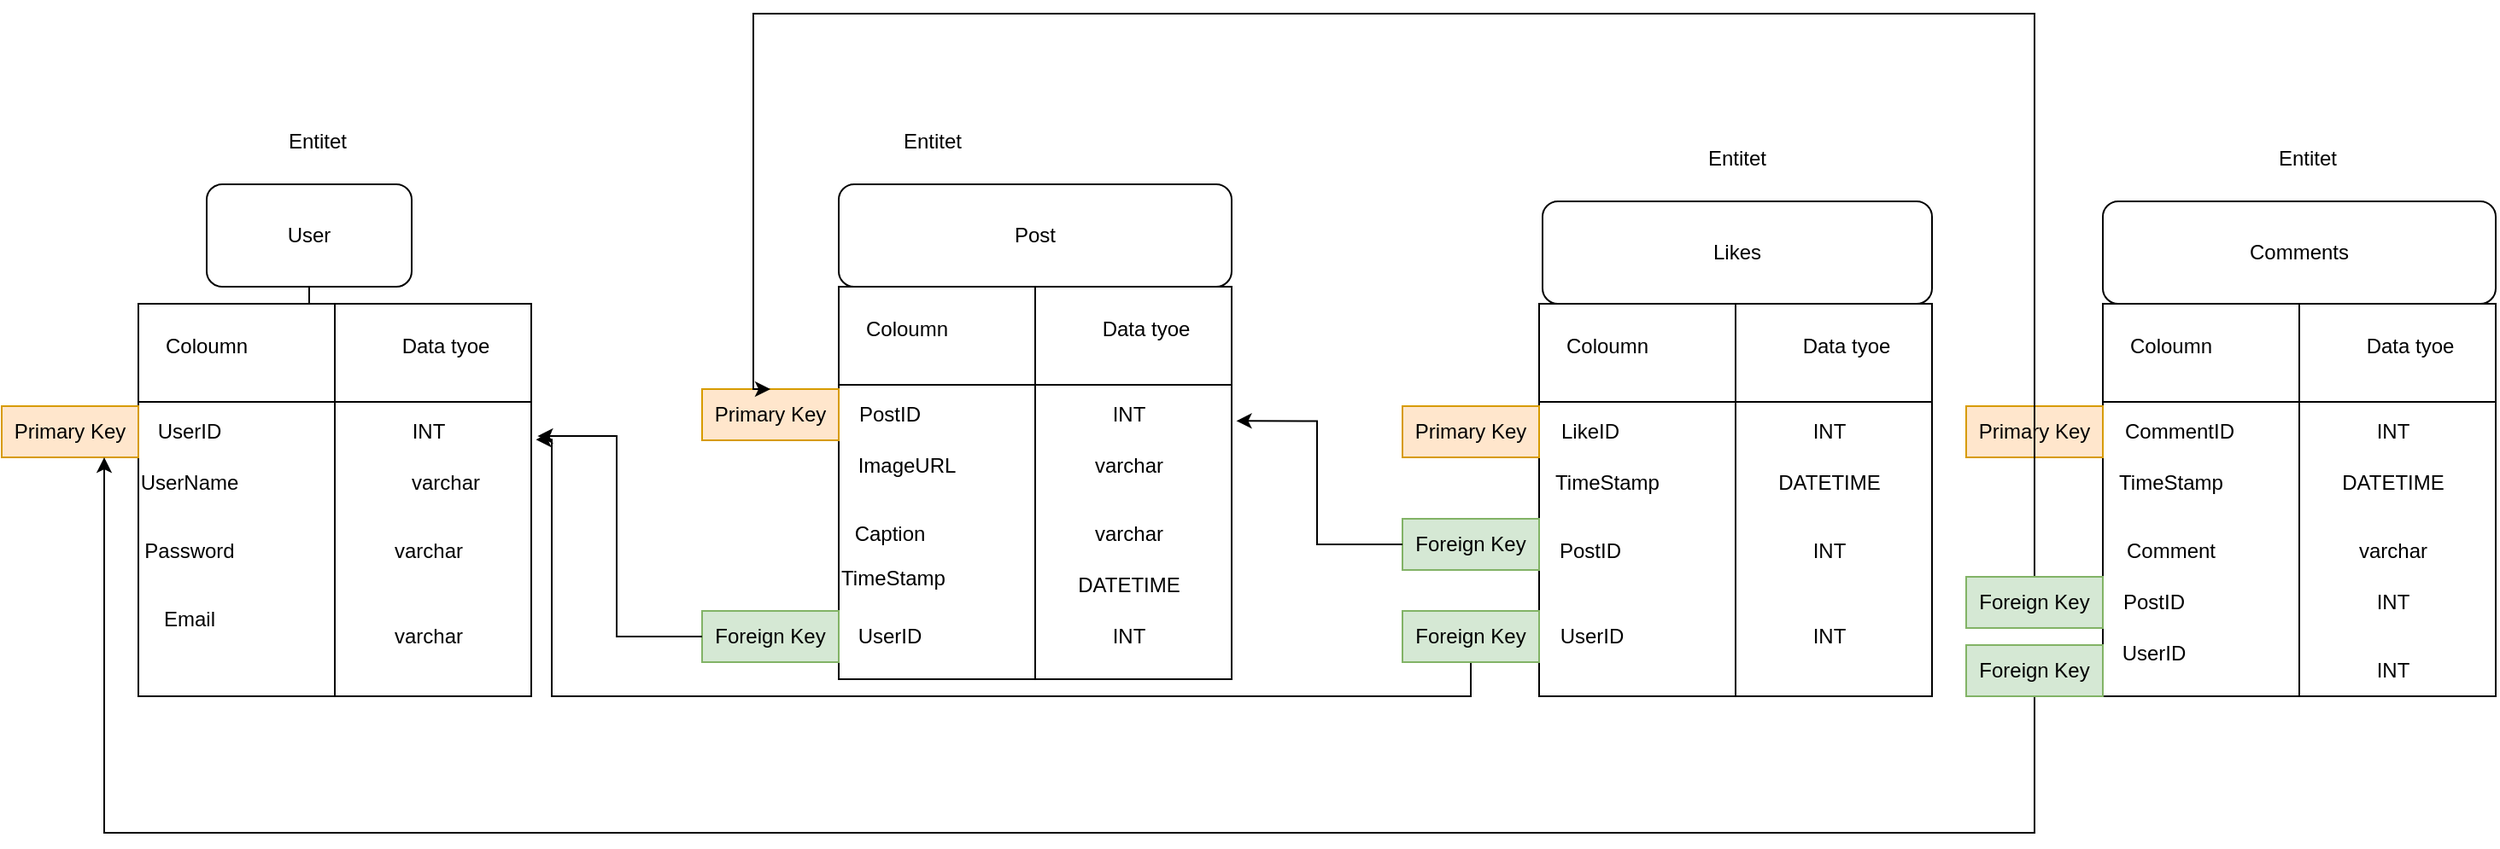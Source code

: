 <mxfile version="23.1.1" type="device">
  <diagram name="Page-1" id="SA7xT0jo5-ZdaURHrbne">
    <mxGraphModel dx="1224" dy="857" grid="1" gridSize="10" guides="1" tooltips="1" connect="1" arrows="1" fold="1" page="1" pageScale="1" pageWidth="700" pageHeight="1000" math="0" shadow="0">
      <root>
        <mxCell id="0" />
        <mxCell id="1" parent="0" />
        <mxCell id="wwdXK-FTFWoabDsp9E3r-19" value="" style="edgeStyle=orthogonalEdgeStyle;rounded=0;orthogonalLoop=1;jettySize=auto;html=1;" edge="1" parent="1" source="wwdXK-FTFWoabDsp9E3r-3" target="wwdXK-FTFWoabDsp9E3r-17">
          <mxGeometry relative="1" as="geometry" />
        </mxCell>
        <mxCell id="wwdXK-FTFWoabDsp9E3r-3" value="User" style="rounded=1;whiteSpace=wrap;html=1;" vertex="1" parent="1">
          <mxGeometry x="20" y="370" width="120" height="60" as="geometry" />
        </mxCell>
        <mxCell id="wwdXK-FTFWoabDsp9E3r-5" value="Entitet" style="text;html=1;strokeColor=none;fillColor=none;align=center;verticalAlign=middle;whiteSpace=wrap;rounded=0;" vertex="1" parent="1">
          <mxGeometry x="30" y="320" width="110" height="50" as="geometry" />
        </mxCell>
        <mxCell id="wwdXK-FTFWoabDsp9E3r-8" value="Post" style="rounded=1;whiteSpace=wrap;html=1;" vertex="1" parent="1">
          <mxGeometry x="390" y="370" width="230" height="60" as="geometry" />
        </mxCell>
        <mxCell id="wwdXK-FTFWoabDsp9E3r-9" value="Entitet" style="text;html=1;strokeColor=none;fillColor=none;align=center;verticalAlign=middle;whiteSpace=wrap;rounded=0;" vertex="1" parent="1">
          <mxGeometry x="390" y="320" width="110" height="50" as="geometry" />
        </mxCell>
        <mxCell id="wwdXK-FTFWoabDsp9E3r-10" value="Likes" style="rounded=1;whiteSpace=wrap;html=1;" vertex="1" parent="1">
          <mxGeometry x="802" y="380" width="228" height="60" as="geometry" />
        </mxCell>
        <mxCell id="wwdXK-FTFWoabDsp9E3r-11" value="Entitet" style="text;html=1;strokeColor=none;fillColor=none;align=center;verticalAlign=middle;whiteSpace=wrap;rounded=0;" vertex="1" parent="1">
          <mxGeometry x="861" y="330" width="110" height="50" as="geometry" />
        </mxCell>
        <mxCell id="wwdXK-FTFWoabDsp9E3r-12" value="Comments" style="rounded=1;whiteSpace=wrap;html=1;" vertex="1" parent="1">
          <mxGeometry x="1130" y="380" width="230" height="60" as="geometry" />
        </mxCell>
        <mxCell id="wwdXK-FTFWoabDsp9E3r-13" value="Entitet" style="text;html=1;strokeColor=none;fillColor=none;align=center;verticalAlign=middle;whiteSpace=wrap;rounded=0;" vertex="1" parent="1">
          <mxGeometry x="1140" y="330" width="220" height="50" as="geometry" />
        </mxCell>
        <mxCell id="wwdXK-FTFWoabDsp9E3r-14" value="" style="whiteSpace=wrap;html=1;aspect=fixed;" vertex="1" parent="1">
          <mxGeometry x="-20" y="440" width="230" height="230" as="geometry" />
        </mxCell>
        <mxCell id="wwdXK-FTFWoabDsp9E3r-15" value="UserID" style="text;html=1;strokeColor=none;fillColor=none;align=center;verticalAlign=middle;whiteSpace=wrap;rounded=0;" vertex="1" parent="1">
          <mxGeometry x="-20" y="500" width="60" height="30" as="geometry" />
        </mxCell>
        <mxCell id="wwdXK-FTFWoabDsp9E3r-17" value="Coloumn" style="text;html=1;strokeColor=none;fillColor=none;align=center;verticalAlign=middle;whiteSpace=wrap;rounded=0;" vertex="1" parent="1">
          <mxGeometry x="-10" y="450" width="60" height="30" as="geometry" />
        </mxCell>
        <mxCell id="wwdXK-FTFWoabDsp9E3r-18" value="Data tyoe" style="text;html=1;strokeColor=none;fillColor=none;align=center;verticalAlign=middle;whiteSpace=wrap;rounded=0;" vertex="1" parent="1">
          <mxGeometry x="130" y="450" width="60" height="30" as="geometry" />
        </mxCell>
        <mxCell id="wwdXK-FTFWoabDsp9E3r-20" value="" style="endArrow=none;html=1;rounded=0;entryX=0.5;entryY=0;entryDx=0;entryDy=0;exitX=0.5;exitY=1;exitDx=0;exitDy=0;" edge="1" parent="1" source="wwdXK-FTFWoabDsp9E3r-14" target="wwdXK-FTFWoabDsp9E3r-14">
          <mxGeometry width="50" height="50" relative="1" as="geometry">
            <mxPoint x="40" y="550" as="sourcePoint" />
            <mxPoint x="90" y="500" as="targetPoint" />
          </mxGeometry>
        </mxCell>
        <mxCell id="wwdXK-FTFWoabDsp9E3r-22" value="" style="endArrow=none;html=1;rounded=0;exitX=0;exitY=0.25;exitDx=0;exitDy=0;entryX=1;entryY=0.25;entryDx=0;entryDy=0;" edge="1" parent="1" source="wwdXK-FTFWoabDsp9E3r-14" target="wwdXK-FTFWoabDsp9E3r-14">
          <mxGeometry width="50" height="50" relative="1" as="geometry">
            <mxPoint x="40" y="550" as="sourcePoint" />
            <mxPoint x="90" y="500" as="targetPoint" />
          </mxGeometry>
        </mxCell>
        <mxCell id="wwdXK-FTFWoabDsp9E3r-23" value="INT" style="text;html=1;strokeColor=none;fillColor=none;align=center;verticalAlign=middle;whiteSpace=wrap;rounded=0;" vertex="1" parent="1">
          <mxGeometry x="120" y="500" width="60" height="30" as="geometry" />
        </mxCell>
        <mxCell id="wwdXK-FTFWoabDsp9E3r-24" value="Primary Key" style="text;html=1;strokeColor=#d79b00;fillColor=#ffe6cc;align=center;verticalAlign=middle;whiteSpace=wrap;rounded=0;" vertex="1" parent="1">
          <mxGeometry x="-100" y="500" width="80" height="30" as="geometry" />
        </mxCell>
        <mxCell id="wwdXK-FTFWoabDsp9E3r-25" value="UserName" style="text;html=1;strokeColor=none;fillColor=none;align=center;verticalAlign=middle;whiteSpace=wrap;rounded=0;" vertex="1" parent="1">
          <mxGeometry x="-20" y="530" width="60" height="30" as="geometry" />
        </mxCell>
        <mxCell id="wwdXK-FTFWoabDsp9E3r-26" value="varchar" style="text;html=1;strokeColor=none;fillColor=none;align=center;verticalAlign=middle;whiteSpace=wrap;rounded=0;" vertex="1" parent="1">
          <mxGeometry x="130" y="530" width="60" height="30" as="geometry" />
        </mxCell>
        <mxCell id="wwdXK-FTFWoabDsp9E3r-28" value="Password" style="text;html=1;strokeColor=none;fillColor=none;align=center;verticalAlign=middle;whiteSpace=wrap;rounded=0;" vertex="1" parent="1">
          <mxGeometry x="-20" y="570" width="60" height="30" as="geometry" />
        </mxCell>
        <mxCell id="wwdXK-FTFWoabDsp9E3r-29" value="varchar" style="text;html=1;strokeColor=none;fillColor=none;align=center;verticalAlign=middle;whiteSpace=wrap;rounded=0;" vertex="1" parent="1">
          <mxGeometry x="120" y="570" width="60" height="30" as="geometry" />
        </mxCell>
        <mxCell id="wwdXK-FTFWoabDsp9E3r-30" value="Email" style="text;html=1;strokeColor=none;fillColor=none;align=center;verticalAlign=middle;whiteSpace=wrap;rounded=0;" vertex="1" parent="1">
          <mxGeometry x="-20" y="610" width="60" height="30" as="geometry" />
        </mxCell>
        <mxCell id="wwdXK-FTFWoabDsp9E3r-31" value="varchar" style="text;html=1;strokeColor=none;fillColor=none;align=center;verticalAlign=middle;whiteSpace=wrap;rounded=0;" vertex="1" parent="1">
          <mxGeometry x="120" y="620" width="60" height="30" as="geometry" />
        </mxCell>
        <mxCell id="wwdXK-FTFWoabDsp9E3r-32" value="" style="whiteSpace=wrap;html=1;aspect=fixed;" vertex="1" parent="1">
          <mxGeometry x="390" y="430" width="230" height="230" as="geometry" />
        </mxCell>
        <mxCell id="wwdXK-FTFWoabDsp9E3r-33" value="PostID" style="text;html=1;strokeColor=none;fillColor=none;align=center;verticalAlign=middle;whiteSpace=wrap;rounded=0;" vertex="1" parent="1">
          <mxGeometry x="390" y="490" width="60" height="30" as="geometry" />
        </mxCell>
        <mxCell id="wwdXK-FTFWoabDsp9E3r-34" value="Coloumn" style="text;html=1;strokeColor=none;fillColor=none;align=center;verticalAlign=middle;whiteSpace=wrap;rounded=0;" vertex="1" parent="1">
          <mxGeometry x="400" y="440" width="60" height="30" as="geometry" />
        </mxCell>
        <mxCell id="wwdXK-FTFWoabDsp9E3r-35" value="Data tyoe" style="text;html=1;strokeColor=none;fillColor=none;align=center;verticalAlign=middle;whiteSpace=wrap;rounded=0;" vertex="1" parent="1">
          <mxGeometry x="540" y="440" width="60" height="30" as="geometry" />
        </mxCell>
        <mxCell id="wwdXK-FTFWoabDsp9E3r-36" value="" style="endArrow=none;html=1;rounded=0;entryX=0.5;entryY=0;entryDx=0;entryDy=0;exitX=0.5;exitY=1;exitDx=0;exitDy=0;" edge="1" parent="1" source="wwdXK-FTFWoabDsp9E3r-32" target="wwdXK-FTFWoabDsp9E3r-32">
          <mxGeometry width="50" height="50" relative="1" as="geometry">
            <mxPoint x="450" y="540" as="sourcePoint" />
            <mxPoint x="500" y="490" as="targetPoint" />
          </mxGeometry>
        </mxCell>
        <mxCell id="wwdXK-FTFWoabDsp9E3r-37" value="" style="endArrow=none;html=1;rounded=0;exitX=0;exitY=0.25;exitDx=0;exitDy=0;entryX=1;entryY=0.25;entryDx=0;entryDy=0;" edge="1" parent="1" source="wwdXK-FTFWoabDsp9E3r-32" target="wwdXK-FTFWoabDsp9E3r-32">
          <mxGeometry width="50" height="50" relative="1" as="geometry">
            <mxPoint x="450" y="540" as="sourcePoint" />
            <mxPoint x="500" y="490" as="targetPoint" />
          </mxGeometry>
        </mxCell>
        <mxCell id="wwdXK-FTFWoabDsp9E3r-38" value="INT" style="text;html=1;strokeColor=none;fillColor=none;align=center;verticalAlign=middle;whiteSpace=wrap;rounded=0;" vertex="1" parent="1">
          <mxGeometry x="530" y="490" width="60" height="30" as="geometry" />
        </mxCell>
        <mxCell id="wwdXK-FTFWoabDsp9E3r-39" value="Primary Key" style="text;html=1;strokeColor=#d79b00;fillColor=#ffe6cc;align=center;verticalAlign=middle;whiteSpace=wrap;rounded=0;" vertex="1" parent="1">
          <mxGeometry x="310" y="490" width="80" height="30" as="geometry" />
        </mxCell>
        <mxCell id="wwdXK-FTFWoabDsp9E3r-40" value="ImageURL" style="text;html=1;strokeColor=none;fillColor=none;align=center;verticalAlign=middle;whiteSpace=wrap;rounded=0;" vertex="1" parent="1">
          <mxGeometry x="400" y="520" width="60" height="30" as="geometry" />
        </mxCell>
        <mxCell id="wwdXK-FTFWoabDsp9E3r-41" value="varchar" style="text;html=1;strokeColor=none;fillColor=none;align=center;verticalAlign=middle;whiteSpace=wrap;rounded=0;" vertex="1" parent="1">
          <mxGeometry x="530" y="520" width="60" height="30" as="geometry" />
        </mxCell>
        <mxCell id="wwdXK-FTFWoabDsp9E3r-42" value="Caption" style="text;html=1;strokeColor=none;fillColor=none;align=center;verticalAlign=middle;whiteSpace=wrap;rounded=0;" vertex="1" parent="1">
          <mxGeometry x="390" y="560" width="60" height="30" as="geometry" />
        </mxCell>
        <mxCell id="wwdXK-FTFWoabDsp9E3r-43" value="varchar" style="text;html=1;strokeColor=none;fillColor=none;align=center;verticalAlign=middle;whiteSpace=wrap;rounded=0;" vertex="1" parent="1">
          <mxGeometry x="530" y="560" width="60" height="30" as="geometry" />
        </mxCell>
        <mxCell id="wwdXK-FTFWoabDsp9E3r-44" value="TimeStamp" style="text;html=1;strokeColor=none;fillColor=none;align=center;verticalAlign=middle;whiteSpace=wrap;rounded=0;" vertex="1" parent="1">
          <mxGeometry x="392" y="586" width="60" height="30" as="geometry" />
        </mxCell>
        <mxCell id="wwdXK-FTFWoabDsp9E3r-45" value="DATETIME" style="text;html=1;strokeColor=none;fillColor=none;align=center;verticalAlign=middle;whiteSpace=wrap;rounded=0;" vertex="1" parent="1">
          <mxGeometry x="530" y="590" width="60" height="30" as="geometry" />
        </mxCell>
        <mxCell id="wwdXK-FTFWoabDsp9E3r-46" value="UserID" style="text;html=1;strokeColor=none;fillColor=none;align=center;verticalAlign=middle;whiteSpace=wrap;rounded=0;" vertex="1" parent="1">
          <mxGeometry x="390" y="620" width="60" height="30" as="geometry" />
        </mxCell>
        <mxCell id="wwdXK-FTFWoabDsp9E3r-47" value="INT" style="text;html=1;strokeColor=none;fillColor=none;align=center;verticalAlign=middle;whiteSpace=wrap;rounded=0;" vertex="1" parent="1">
          <mxGeometry x="530" y="620" width="60" height="30" as="geometry" />
        </mxCell>
        <mxCell id="wwdXK-FTFWoabDsp9E3r-49" value="Foreign Key" style="text;html=1;strokeColor=#82b366;fillColor=#d5e8d4;align=center;verticalAlign=middle;whiteSpace=wrap;rounded=0;" vertex="1" parent="1">
          <mxGeometry x="310" y="620" width="80" height="30" as="geometry" />
        </mxCell>
        <mxCell id="wwdXK-FTFWoabDsp9E3r-51" style="edgeStyle=orthogonalEdgeStyle;rounded=0;orthogonalLoop=1;jettySize=auto;html=1;entryX=1.016;entryY=0.337;entryDx=0;entryDy=0;entryPerimeter=0;" edge="1" parent="1" source="wwdXK-FTFWoabDsp9E3r-49" target="wwdXK-FTFWoabDsp9E3r-14">
          <mxGeometry relative="1" as="geometry">
            <mxPoint x="292.76" y="517.51" as="targetPoint" />
          </mxGeometry>
        </mxCell>
        <mxCell id="wwdXK-FTFWoabDsp9E3r-83" value="" style="whiteSpace=wrap;html=1;aspect=fixed;" vertex="1" parent="1">
          <mxGeometry x="800" y="440" width="230" height="230" as="geometry" />
        </mxCell>
        <mxCell id="wwdXK-FTFWoabDsp9E3r-84" value="LikeID" style="text;html=1;strokeColor=none;fillColor=none;align=center;verticalAlign=middle;whiteSpace=wrap;rounded=0;" vertex="1" parent="1">
          <mxGeometry x="800" y="500" width="60" height="30" as="geometry" />
        </mxCell>
        <mxCell id="wwdXK-FTFWoabDsp9E3r-85" value="Coloumn" style="text;html=1;strokeColor=none;fillColor=none;align=center;verticalAlign=middle;whiteSpace=wrap;rounded=0;" vertex="1" parent="1">
          <mxGeometry x="810" y="450" width="60" height="30" as="geometry" />
        </mxCell>
        <mxCell id="wwdXK-FTFWoabDsp9E3r-86" value="Data tyoe" style="text;html=1;strokeColor=none;fillColor=none;align=center;verticalAlign=middle;whiteSpace=wrap;rounded=0;" vertex="1" parent="1">
          <mxGeometry x="950" y="450" width="60" height="30" as="geometry" />
        </mxCell>
        <mxCell id="wwdXK-FTFWoabDsp9E3r-87" value="" style="endArrow=none;html=1;rounded=0;entryX=0.5;entryY=0;entryDx=0;entryDy=0;exitX=0.5;exitY=1;exitDx=0;exitDy=0;" edge="1" parent="1" source="wwdXK-FTFWoabDsp9E3r-83" target="wwdXK-FTFWoabDsp9E3r-83">
          <mxGeometry width="50" height="50" relative="1" as="geometry">
            <mxPoint x="860" y="550" as="sourcePoint" />
            <mxPoint x="910" y="500" as="targetPoint" />
          </mxGeometry>
        </mxCell>
        <mxCell id="wwdXK-FTFWoabDsp9E3r-88" value="" style="endArrow=none;html=1;rounded=0;exitX=0;exitY=0.25;exitDx=0;exitDy=0;entryX=1;entryY=0.25;entryDx=0;entryDy=0;" edge="1" parent="1" source="wwdXK-FTFWoabDsp9E3r-83" target="wwdXK-FTFWoabDsp9E3r-83">
          <mxGeometry width="50" height="50" relative="1" as="geometry">
            <mxPoint x="860" y="550" as="sourcePoint" />
            <mxPoint x="910" y="500" as="targetPoint" />
          </mxGeometry>
        </mxCell>
        <mxCell id="wwdXK-FTFWoabDsp9E3r-89" value="INT" style="text;html=1;strokeColor=none;fillColor=none;align=center;verticalAlign=middle;whiteSpace=wrap;rounded=0;" vertex="1" parent="1">
          <mxGeometry x="940" y="500" width="60" height="30" as="geometry" />
        </mxCell>
        <mxCell id="wwdXK-FTFWoabDsp9E3r-90" value="TimeStamp" style="text;html=1;strokeColor=none;fillColor=none;align=center;verticalAlign=middle;whiteSpace=wrap;rounded=0;" vertex="1" parent="1">
          <mxGeometry x="810" y="530" width="60" height="30" as="geometry" />
        </mxCell>
        <mxCell id="wwdXK-FTFWoabDsp9E3r-91" value="DATETIME" style="text;html=1;strokeColor=none;fillColor=none;align=center;verticalAlign=middle;whiteSpace=wrap;rounded=0;" vertex="1" parent="1">
          <mxGeometry x="940" y="530" width="60" height="30" as="geometry" />
        </mxCell>
        <mxCell id="wwdXK-FTFWoabDsp9E3r-92" value="PostID" style="text;html=1;strokeColor=none;fillColor=none;align=center;verticalAlign=middle;whiteSpace=wrap;rounded=0;" vertex="1" parent="1">
          <mxGeometry x="800" y="570" width="60" height="30" as="geometry" />
        </mxCell>
        <mxCell id="wwdXK-FTFWoabDsp9E3r-93" value="INT" style="text;html=1;strokeColor=none;fillColor=none;align=center;verticalAlign=middle;whiteSpace=wrap;rounded=0;" vertex="1" parent="1">
          <mxGeometry x="940" y="570" width="60" height="30" as="geometry" />
        </mxCell>
        <mxCell id="wwdXK-FTFWoabDsp9E3r-96" value="UserID" style="text;html=1;strokeColor=none;fillColor=none;align=center;verticalAlign=middle;whiteSpace=wrap;rounded=0;" vertex="1" parent="1">
          <mxGeometry x="801" y="620" width="60" height="30" as="geometry" />
        </mxCell>
        <mxCell id="wwdXK-FTFWoabDsp9E3r-97" value="INT" style="text;html=1;strokeColor=none;fillColor=none;align=center;verticalAlign=middle;whiteSpace=wrap;rounded=0;" vertex="1" parent="1">
          <mxGeometry x="940" y="620" width="60" height="30" as="geometry" />
        </mxCell>
        <mxCell id="wwdXK-FTFWoabDsp9E3r-98" value="Primary Key" style="text;html=1;strokeColor=#d79b00;fillColor=#ffe6cc;align=center;verticalAlign=middle;whiteSpace=wrap;rounded=0;" vertex="1" parent="1">
          <mxGeometry x="720" y="500" width="80" height="30" as="geometry" />
        </mxCell>
        <mxCell id="wwdXK-FTFWoabDsp9E3r-99" value="Foreign Key" style="text;html=1;strokeColor=#82b366;fillColor=#d5e8d4;align=center;verticalAlign=middle;whiteSpace=wrap;rounded=0;" vertex="1" parent="1">
          <mxGeometry x="720" y="566" width="80" height="30" as="geometry" />
        </mxCell>
        <mxCell id="wwdXK-FTFWoabDsp9E3r-104" style="edgeStyle=orthogonalEdgeStyle;rounded=0;orthogonalLoop=1;jettySize=auto;html=1;entryX=1.012;entryY=0.346;entryDx=0;entryDy=0;entryPerimeter=0;" edge="1" parent="1" source="wwdXK-FTFWoabDsp9E3r-100" target="wwdXK-FTFWoabDsp9E3r-14">
          <mxGeometry relative="1" as="geometry">
            <mxPoint x="222" y="530" as="targetPoint" />
            <Array as="points">
              <mxPoint x="760" y="670" />
              <mxPoint x="222" y="670" />
              <mxPoint x="222" y="520" />
            </Array>
          </mxGeometry>
        </mxCell>
        <mxCell id="wwdXK-FTFWoabDsp9E3r-100" value="Foreign Key" style="text;html=1;strokeColor=#82b366;fillColor=#d5e8d4;align=center;verticalAlign=middle;whiteSpace=wrap;rounded=0;" vertex="1" parent="1">
          <mxGeometry x="720" y="620" width="80" height="30" as="geometry" />
        </mxCell>
        <mxCell id="wwdXK-FTFWoabDsp9E3r-103" style="edgeStyle=orthogonalEdgeStyle;rounded=0;orthogonalLoop=1;jettySize=auto;html=1;entryX=1.012;entryY=0.342;entryDx=0;entryDy=0;entryPerimeter=0;" edge="1" parent="1" source="wwdXK-FTFWoabDsp9E3r-99" target="wwdXK-FTFWoabDsp9E3r-32">
          <mxGeometry relative="1" as="geometry" />
        </mxCell>
        <mxCell id="wwdXK-FTFWoabDsp9E3r-140" value="" style="whiteSpace=wrap;html=1;aspect=fixed;" vertex="1" parent="1">
          <mxGeometry x="1130" y="440" width="230" height="230" as="geometry" />
        </mxCell>
        <mxCell id="wwdXK-FTFWoabDsp9E3r-141" value="CommentID" style="text;html=1;strokeColor=none;fillColor=none;align=center;verticalAlign=middle;whiteSpace=wrap;rounded=0;" vertex="1" parent="1">
          <mxGeometry x="1140" y="500" width="70" height="30" as="geometry" />
        </mxCell>
        <mxCell id="wwdXK-FTFWoabDsp9E3r-142" value="Coloumn" style="text;html=1;strokeColor=none;fillColor=none;align=center;verticalAlign=middle;whiteSpace=wrap;rounded=0;" vertex="1" parent="1">
          <mxGeometry x="1140" y="450" width="60" height="30" as="geometry" />
        </mxCell>
        <mxCell id="wwdXK-FTFWoabDsp9E3r-143" value="Data tyoe" style="text;html=1;strokeColor=none;fillColor=none;align=center;verticalAlign=middle;whiteSpace=wrap;rounded=0;" vertex="1" parent="1">
          <mxGeometry x="1280" y="450" width="60" height="30" as="geometry" />
        </mxCell>
        <mxCell id="wwdXK-FTFWoabDsp9E3r-144" value="" style="endArrow=none;html=1;rounded=0;entryX=0.5;entryY=0;entryDx=0;entryDy=0;exitX=0.5;exitY=1;exitDx=0;exitDy=0;" edge="1" parent="1" source="wwdXK-FTFWoabDsp9E3r-140" target="wwdXK-FTFWoabDsp9E3r-140">
          <mxGeometry width="50" height="50" relative="1" as="geometry">
            <mxPoint x="1190" y="550" as="sourcePoint" />
            <mxPoint x="1240" y="500" as="targetPoint" />
          </mxGeometry>
        </mxCell>
        <mxCell id="wwdXK-FTFWoabDsp9E3r-145" value="" style="endArrow=none;html=1;rounded=0;exitX=0;exitY=0.25;exitDx=0;exitDy=0;entryX=1;entryY=0.25;entryDx=0;entryDy=0;" edge="1" parent="1" source="wwdXK-FTFWoabDsp9E3r-140" target="wwdXK-FTFWoabDsp9E3r-140">
          <mxGeometry width="50" height="50" relative="1" as="geometry">
            <mxPoint x="1190" y="550" as="sourcePoint" />
            <mxPoint x="1240" y="500" as="targetPoint" />
          </mxGeometry>
        </mxCell>
        <mxCell id="wwdXK-FTFWoabDsp9E3r-146" value="INT" style="text;html=1;strokeColor=none;fillColor=none;align=center;verticalAlign=middle;whiteSpace=wrap;rounded=0;" vertex="1" parent="1">
          <mxGeometry x="1270" y="500" width="60" height="30" as="geometry" />
        </mxCell>
        <mxCell id="wwdXK-FTFWoabDsp9E3r-147" value="TimeStamp" style="text;html=1;strokeColor=none;fillColor=none;align=center;verticalAlign=middle;whiteSpace=wrap;rounded=0;" vertex="1" parent="1">
          <mxGeometry x="1140" y="530" width="60" height="30" as="geometry" />
        </mxCell>
        <mxCell id="wwdXK-FTFWoabDsp9E3r-148" value="DATETIME" style="text;html=1;strokeColor=none;fillColor=none;align=center;verticalAlign=middle;whiteSpace=wrap;rounded=0;" vertex="1" parent="1">
          <mxGeometry x="1270" y="530" width="60" height="30" as="geometry" />
        </mxCell>
        <mxCell id="wwdXK-FTFWoabDsp9E3r-149" value="Comment" style="text;html=1;strokeColor=none;fillColor=none;align=center;verticalAlign=middle;whiteSpace=wrap;rounded=0;" vertex="1" parent="1">
          <mxGeometry x="1140" y="570" width="60" height="30" as="geometry" />
        </mxCell>
        <mxCell id="wwdXK-FTFWoabDsp9E3r-150" value="varchar" style="text;html=1;strokeColor=none;fillColor=none;align=center;verticalAlign=middle;whiteSpace=wrap;rounded=0;" vertex="1" parent="1">
          <mxGeometry x="1270" y="570" width="60" height="30" as="geometry" />
        </mxCell>
        <mxCell id="wwdXK-FTFWoabDsp9E3r-151" value="UserID" style="text;html=1;strokeColor=none;fillColor=none;align=center;verticalAlign=middle;whiteSpace=wrap;rounded=0;" vertex="1" parent="1">
          <mxGeometry x="1130" y="630" width="60" height="30" as="geometry" />
        </mxCell>
        <mxCell id="wwdXK-FTFWoabDsp9E3r-152" value="INT" style="text;html=1;strokeColor=none;fillColor=none;align=center;verticalAlign=middle;whiteSpace=wrap;rounded=0;" vertex="1" parent="1">
          <mxGeometry x="1270" y="640" width="60" height="30" as="geometry" />
        </mxCell>
        <mxCell id="wwdXK-FTFWoabDsp9E3r-153" value="Primary Key" style="text;html=1;strokeColor=#d79b00;fillColor=#ffe6cc;align=center;verticalAlign=middle;whiteSpace=wrap;rounded=0;" vertex="1" parent="1">
          <mxGeometry x="1050" y="500" width="80" height="30" as="geometry" />
        </mxCell>
        <mxCell id="wwdXK-FTFWoabDsp9E3r-159" style="edgeStyle=orthogonalEdgeStyle;rounded=0;orthogonalLoop=1;jettySize=auto;html=1;entryX=0.5;entryY=0;entryDx=0;entryDy=0;" edge="1" parent="1" source="wwdXK-FTFWoabDsp9E3r-154" target="wwdXK-FTFWoabDsp9E3r-39">
          <mxGeometry relative="1" as="geometry">
            <Array as="points">
              <mxPoint x="1090" y="270" />
              <mxPoint x="340" y="270" />
              <mxPoint x="340" y="490" />
            </Array>
          </mxGeometry>
        </mxCell>
        <mxCell id="wwdXK-FTFWoabDsp9E3r-154" value="Foreign Key" style="text;html=1;strokeColor=#82b366;fillColor=#d5e8d4;align=center;verticalAlign=middle;whiteSpace=wrap;rounded=0;" vertex="1" parent="1">
          <mxGeometry x="1050" y="600" width="80" height="30" as="geometry" />
        </mxCell>
        <mxCell id="wwdXK-FTFWoabDsp9E3r-155" value="PostID" style="text;html=1;strokeColor=none;fillColor=none;align=center;verticalAlign=middle;whiteSpace=wrap;rounded=0;" vertex="1" parent="1">
          <mxGeometry x="1130" y="600" width="60" height="30" as="geometry" />
        </mxCell>
        <mxCell id="wwdXK-FTFWoabDsp9E3r-156" value="INT" style="text;html=1;strokeColor=none;fillColor=none;align=center;verticalAlign=middle;whiteSpace=wrap;rounded=0;" vertex="1" parent="1">
          <mxGeometry x="1270" y="600" width="60" height="30" as="geometry" />
        </mxCell>
        <mxCell id="wwdXK-FTFWoabDsp9E3r-161" style="edgeStyle=orthogonalEdgeStyle;rounded=0;orthogonalLoop=1;jettySize=auto;html=1;entryX=0.75;entryY=1;entryDx=0;entryDy=0;" edge="1" parent="1" source="wwdXK-FTFWoabDsp9E3r-157" target="wwdXK-FTFWoabDsp9E3r-24">
          <mxGeometry relative="1" as="geometry">
            <Array as="points">
              <mxPoint x="1090" y="750" />
              <mxPoint x="-40" y="750" />
            </Array>
          </mxGeometry>
        </mxCell>
        <mxCell id="wwdXK-FTFWoabDsp9E3r-157" value="Foreign Key" style="text;html=1;strokeColor=#82b366;fillColor=#d5e8d4;align=center;verticalAlign=middle;whiteSpace=wrap;rounded=0;" vertex="1" parent="1">
          <mxGeometry x="1050" y="640" width="80" height="30" as="geometry" />
        </mxCell>
      </root>
    </mxGraphModel>
  </diagram>
</mxfile>
